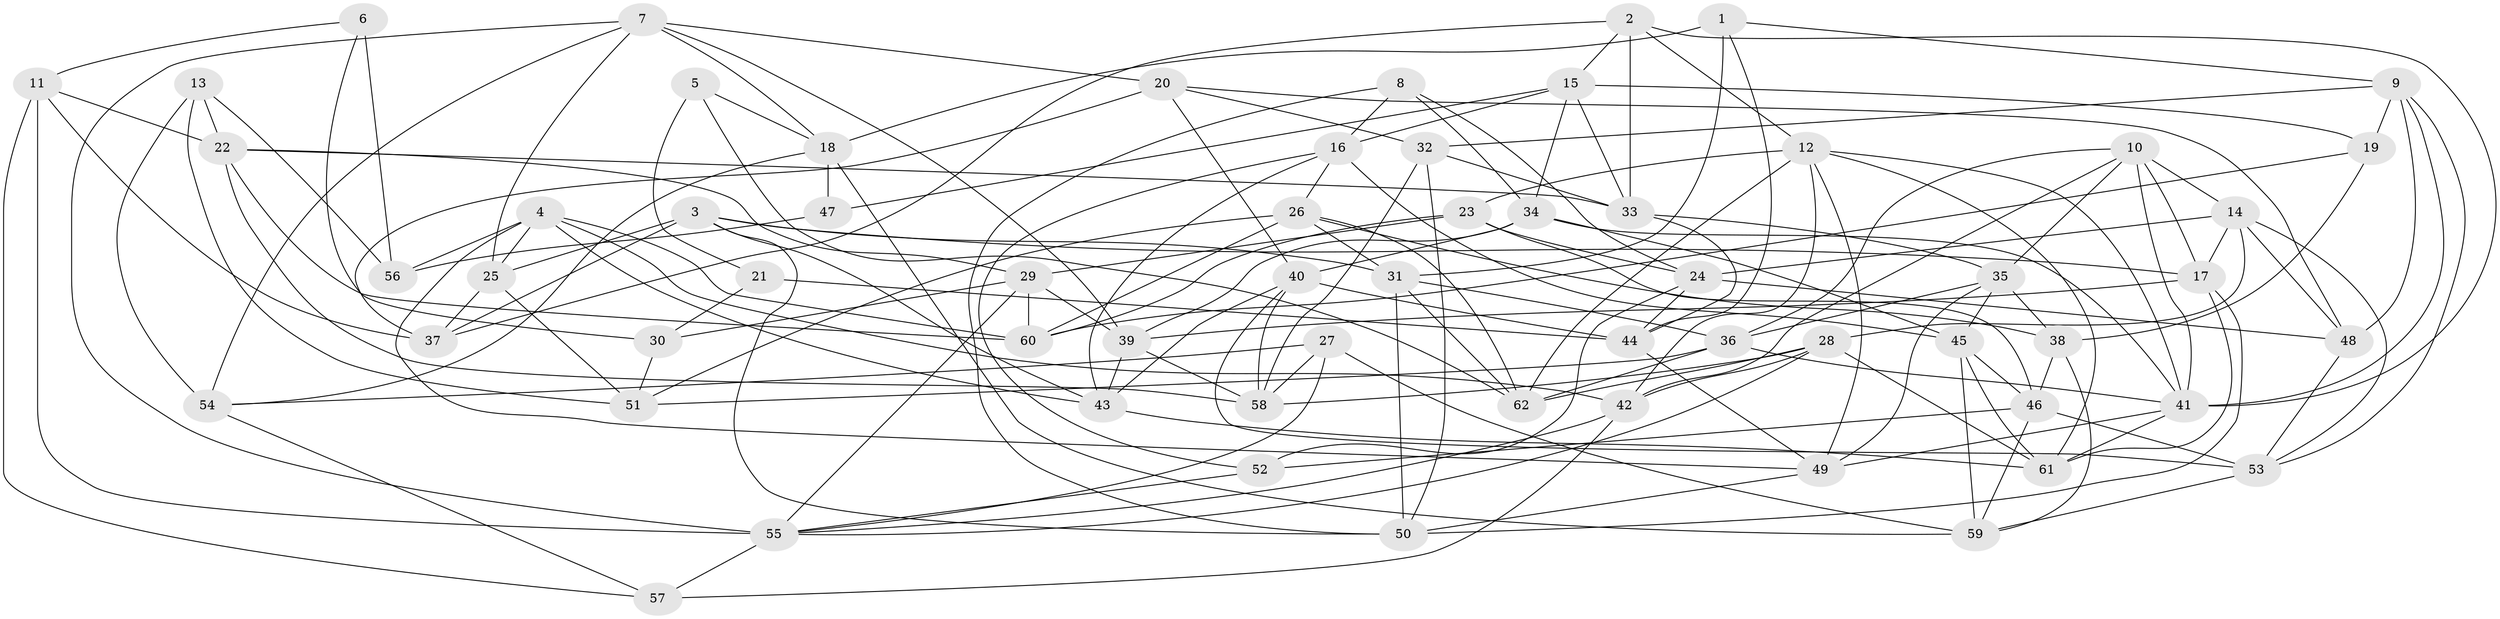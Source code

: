 // original degree distribution, {4: 1.0}
// Generated by graph-tools (version 1.1) at 2025/38/03/04/25 23:38:18]
// undirected, 62 vertices, 168 edges
graph export_dot {
  node [color=gray90,style=filled];
  1;
  2;
  3;
  4;
  5;
  6;
  7;
  8;
  9;
  10;
  11;
  12;
  13;
  14;
  15;
  16;
  17;
  18;
  19;
  20;
  21;
  22;
  23;
  24;
  25;
  26;
  27;
  28;
  29;
  30;
  31;
  32;
  33;
  34;
  35;
  36;
  37;
  38;
  39;
  40;
  41;
  42;
  43;
  44;
  45;
  46;
  47;
  48;
  49;
  50;
  51;
  52;
  53;
  54;
  55;
  56;
  57;
  58;
  59;
  60;
  61;
  62;
  1 -- 9 [weight=1.0];
  1 -- 18 [weight=1.0];
  1 -- 31 [weight=1.0];
  1 -- 44 [weight=1.0];
  2 -- 12 [weight=1.0];
  2 -- 15 [weight=1.0];
  2 -- 33 [weight=2.0];
  2 -- 37 [weight=1.0];
  2 -- 41 [weight=1.0];
  3 -- 17 [weight=1.0];
  3 -- 25 [weight=1.0];
  3 -- 31 [weight=1.0];
  3 -- 37 [weight=1.0];
  3 -- 43 [weight=1.0];
  3 -- 50 [weight=1.0];
  4 -- 25 [weight=1.0];
  4 -- 42 [weight=1.0];
  4 -- 43 [weight=1.0];
  4 -- 49 [weight=1.0];
  4 -- 56 [weight=1.0];
  4 -- 60 [weight=1.0];
  5 -- 18 [weight=1.0];
  5 -- 21 [weight=2.0];
  5 -- 62 [weight=1.0];
  6 -- 11 [weight=1.0];
  6 -- 30 [weight=1.0];
  6 -- 56 [weight=2.0];
  7 -- 18 [weight=1.0];
  7 -- 20 [weight=1.0];
  7 -- 25 [weight=1.0];
  7 -- 39 [weight=1.0];
  7 -- 54 [weight=1.0];
  7 -- 55 [weight=1.0];
  8 -- 16 [weight=1.0];
  8 -- 24 [weight=1.0];
  8 -- 34 [weight=1.0];
  8 -- 50 [weight=1.0];
  9 -- 19 [weight=1.0];
  9 -- 32 [weight=1.0];
  9 -- 41 [weight=1.0];
  9 -- 48 [weight=1.0];
  9 -- 53 [weight=1.0];
  10 -- 14 [weight=1.0];
  10 -- 17 [weight=1.0];
  10 -- 35 [weight=1.0];
  10 -- 36 [weight=1.0];
  10 -- 41 [weight=1.0];
  10 -- 42 [weight=1.0];
  11 -- 22 [weight=1.0];
  11 -- 37 [weight=2.0];
  11 -- 55 [weight=1.0];
  11 -- 57 [weight=1.0];
  12 -- 23 [weight=2.0];
  12 -- 41 [weight=1.0];
  12 -- 42 [weight=1.0];
  12 -- 49 [weight=1.0];
  12 -- 61 [weight=1.0];
  12 -- 62 [weight=1.0];
  13 -- 22 [weight=1.0];
  13 -- 51 [weight=1.0];
  13 -- 54 [weight=1.0];
  13 -- 56 [weight=1.0];
  14 -- 17 [weight=1.0];
  14 -- 24 [weight=1.0];
  14 -- 28 [weight=1.0];
  14 -- 48 [weight=1.0];
  14 -- 53 [weight=1.0];
  15 -- 16 [weight=1.0];
  15 -- 19 [weight=1.0];
  15 -- 33 [weight=1.0];
  15 -- 34 [weight=1.0];
  15 -- 47 [weight=1.0];
  16 -- 26 [weight=1.0];
  16 -- 43 [weight=1.0];
  16 -- 45 [weight=1.0];
  16 -- 52 [weight=1.0];
  17 -- 39 [weight=1.0];
  17 -- 50 [weight=1.0];
  17 -- 61 [weight=1.0];
  18 -- 47 [weight=1.0];
  18 -- 54 [weight=1.0];
  18 -- 59 [weight=1.0];
  19 -- 38 [weight=1.0];
  19 -- 60 [weight=1.0];
  20 -- 32 [weight=1.0];
  20 -- 37 [weight=1.0];
  20 -- 40 [weight=1.0];
  20 -- 48 [weight=2.0];
  21 -- 30 [weight=3.0];
  21 -- 44 [weight=1.0];
  22 -- 29 [weight=1.0];
  22 -- 33 [weight=1.0];
  22 -- 58 [weight=1.0];
  22 -- 60 [weight=1.0];
  23 -- 24 [weight=1.0];
  23 -- 29 [weight=1.0];
  23 -- 46 [weight=1.0];
  23 -- 60 [weight=1.0];
  24 -- 44 [weight=1.0];
  24 -- 48 [weight=1.0];
  24 -- 52 [weight=1.0];
  25 -- 37 [weight=1.0];
  25 -- 51 [weight=2.0];
  26 -- 31 [weight=1.0];
  26 -- 38 [weight=1.0];
  26 -- 51 [weight=1.0];
  26 -- 60 [weight=1.0];
  26 -- 62 [weight=1.0];
  27 -- 54 [weight=2.0];
  27 -- 55 [weight=1.0];
  27 -- 58 [weight=1.0];
  27 -- 59 [weight=2.0];
  28 -- 42 [weight=1.0];
  28 -- 55 [weight=1.0];
  28 -- 58 [weight=1.0];
  28 -- 61 [weight=1.0];
  28 -- 62 [weight=1.0];
  29 -- 30 [weight=1.0];
  29 -- 39 [weight=1.0];
  29 -- 55 [weight=1.0];
  29 -- 60 [weight=1.0];
  30 -- 51 [weight=1.0];
  31 -- 36 [weight=1.0];
  31 -- 50 [weight=1.0];
  31 -- 62 [weight=1.0];
  32 -- 33 [weight=2.0];
  32 -- 50 [weight=1.0];
  32 -- 58 [weight=1.0];
  33 -- 35 [weight=1.0];
  33 -- 44 [weight=3.0];
  34 -- 39 [weight=1.0];
  34 -- 40 [weight=1.0];
  34 -- 41 [weight=1.0];
  34 -- 45 [weight=1.0];
  35 -- 36 [weight=1.0];
  35 -- 38 [weight=1.0];
  35 -- 45 [weight=1.0];
  35 -- 49 [weight=1.0];
  36 -- 41 [weight=1.0];
  36 -- 51 [weight=1.0];
  36 -- 62 [weight=1.0];
  38 -- 46 [weight=1.0];
  38 -- 59 [weight=2.0];
  39 -- 43 [weight=1.0];
  39 -- 58 [weight=1.0];
  40 -- 43 [weight=1.0];
  40 -- 44 [weight=1.0];
  40 -- 53 [weight=1.0];
  40 -- 58 [weight=1.0];
  41 -- 49 [weight=1.0];
  41 -- 61 [weight=1.0];
  42 -- 55 [weight=1.0];
  42 -- 57 [weight=1.0];
  43 -- 61 [weight=1.0];
  44 -- 49 [weight=1.0];
  45 -- 46 [weight=1.0];
  45 -- 59 [weight=1.0];
  45 -- 61 [weight=1.0];
  46 -- 52 [weight=1.0];
  46 -- 53 [weight=1.0];
  46 -- 59 [weight=1.0];
  47 -- 56 [weight=2.0];
  48 -- 53 [weight=1.0];
  49 -- 50 [weight=1.0];
  52 -- 55 [weight=1.0];
  53 -- 59 [weight=1.0];
  54 -- 57 [weight=1.0];
  55 -- 57 [weight=1.0];
}
